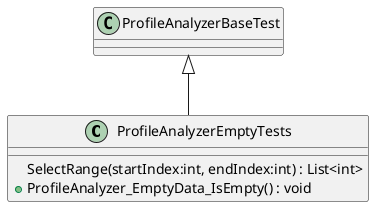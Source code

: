@startuml
class ProfileAnalyzerEmptyTests {
    SelectRange(startIndex:int, endIndex:int) : List<int>
    + ProfileAnalyzer_EmptyData_IsEmpty() : void
}
ProfileAnalyzerBaseTest <|-- ProfileAnalyzerEmptyTests
@enduml
